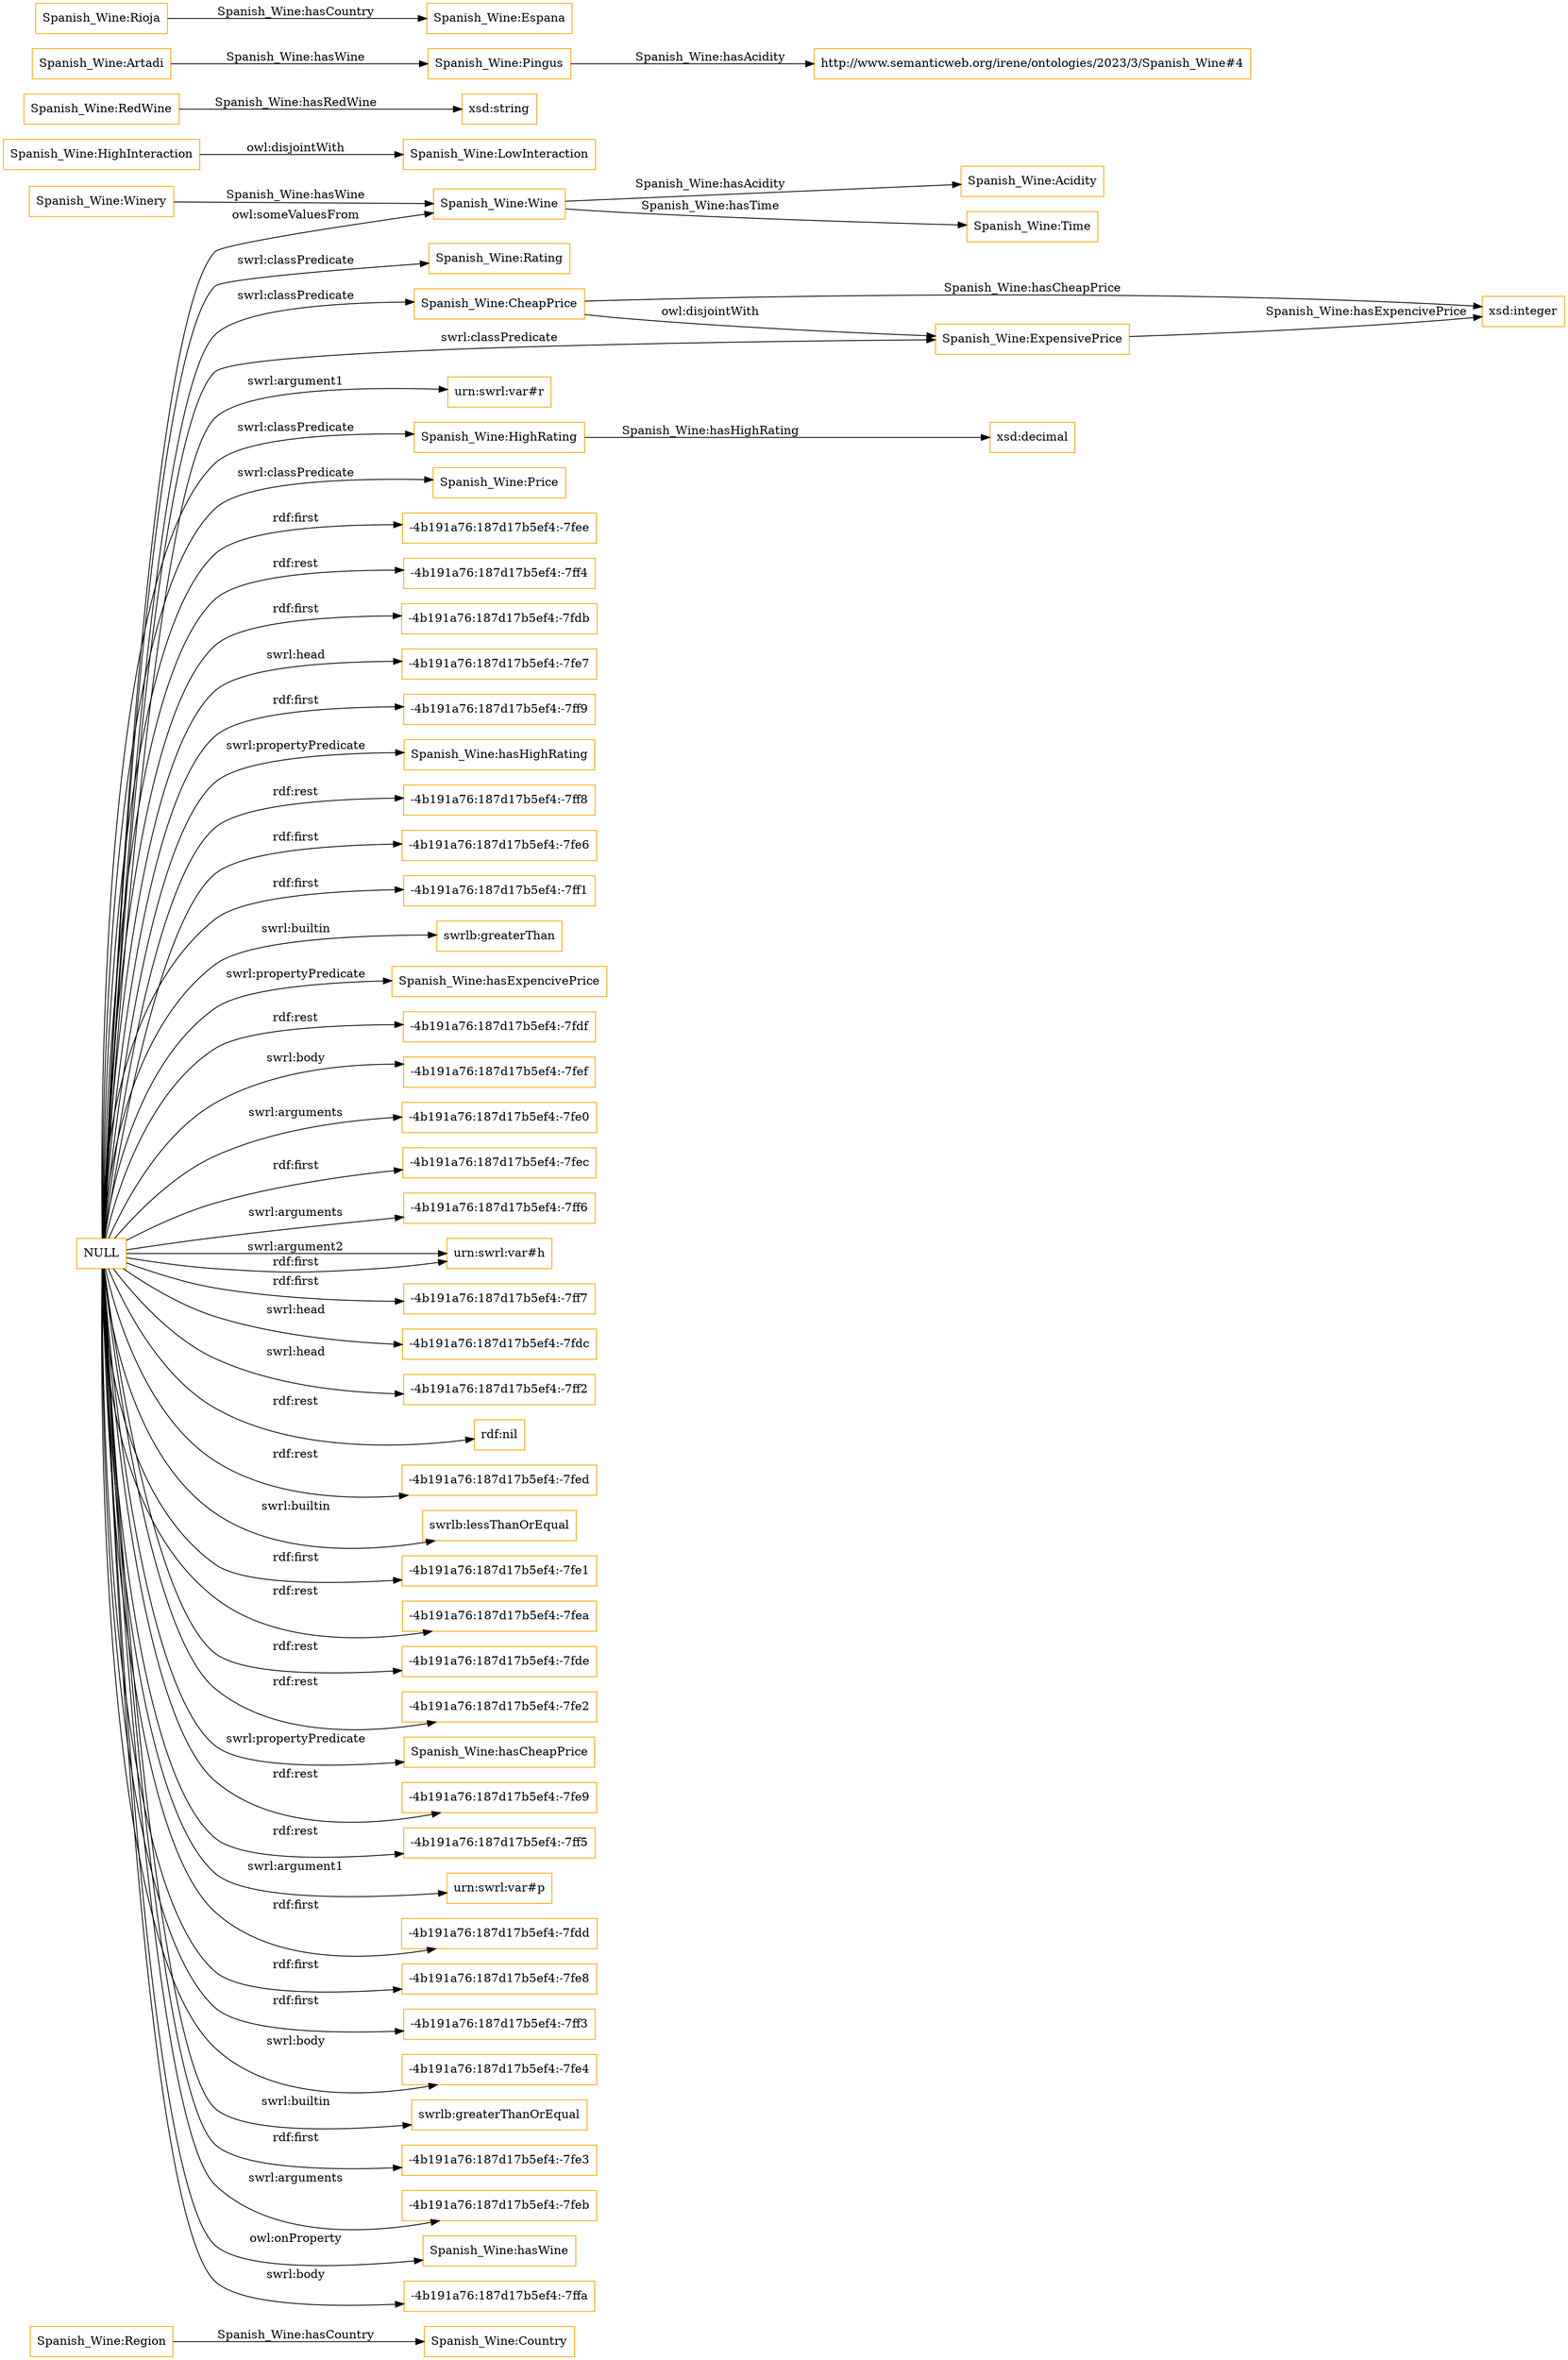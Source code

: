 digraph ar2dtool_diagram { 
rankdir=LR;
size="1501"
node [shape = rectangle, color="orange"]; "Spanish_Wine:Country" "Spanish_Wine:Rating" "Spanish_Wine:LowInteraction" "Spanish_Wine:Acidity" "Spanish_Wine:Winery" "Spanish_Wine:CheapPrice" "Spanish_Wine:Region" "Spanish_Wine:Wine" "Spanish_Wine:ExpensivePrice" "Spanish_Wine:RedWine" "Spanish_Wine:HighRating" "Spanish_Wine:HighInteraction" "Spanish_Wine:Time" "Spanish_Wine:Price" ; /*classes style*/
	"Spanish_Wine:Pingus" -> "http://www.semanticweb.org/irene/ontologies/2023/3/Spanish_Wine#4" [ label = "Spanish_Wine:hasAcidity" ];
	"Spanish_Wine:HighInteraction" -> "Spanish_Wine:LowInteraction" [ label = "owl:disjointWith" ];
	"Spanish_Wine:Rioja" -> "Spanish_Wine:Espana" [ label = "Spanish_Wine:hasCountry" ];
	"NULL" -> "-4b191a76:187d17b5ef4:-7fee" [ label = "rdf:first" ];
	"NULL" -> "-4b191a76:187d17b5ef4:-7ff4" [ label = "rdf:rest" ];
	"NULL" -> "-4b191a76:187d17b5ef4:-7fdb" [ label = "rdf:first" ];
	"NULL" -> "-4b191a76:187d17b5ef4:-7fe7" [ label = "swrl:head" ];
	"NULL" -> "Spanish_Wine:Wine" [ label = "owl:someValuesFrom" ];
	"NULL" -> "-4b191a76:187d17b5ef4:-7ff9" [ label = "rdf:first" ];
	"NULL" -> "Spanish_Wine:hasHighRating" [ label = "swrl:propertyPredicate" ];
	"NULL" -> "-4b191a76:187d17b5ef4:-7ff8" [ label = "rdf:rest" ];
	"NULL" -> "-4b191a76:187d17b5ef4:-7fe6" [ label = "rdf:first" ];
	"NULL" -> "-4b191a76:187d17b5ef4:-7ff1" [ label = "rdf:first" ];
	"NULL" -> "Spanish_Wine:ExpensivePrice" [ label = "swrl:classPredicate" ];
	"NULL" -> "swrlb:greaterThan" [ label = "swrl:builtin" ];
	"NULL" -> "Spanish_Wine:hasExpencivePrice" [ label = "swrl:propertyPredicate" ];
	"NULL" -> "-4b191a76:187d17b5ef4:-7fdf" [ label = "rdf:rest" ];
	"NULL" -> "-4b191a76:187d17b5ef4:-7fef" [ label = "swrl:body" ];
	"NULL" -> "-4b191a76:187d17b5ef4:-7fe0" [ label = "swrl:arguments" ];
	"NULL" -> "-4b191a76:187d17b5ef4:-7fec" [ label = "rdf:first" ];
	"NULL" -> "-4b191a76:187d17b5ef4:-7ff6" [ label = "swrl:arguments" ];
	"NULL" -> "urn:swrl:var#h" [ label = "rdf:first" ];
	"NULL" -> "Spanish_Wine:Rating" [ label = "swrl:classPredicate" ];
	"NULL" -> "-4b191a76:187d17b5ef4:-7ff7" [ label = "rdf:first" ];
	"NULL" -> "-4b191a76:187d17b5ef4:-7fdc" [ label = "swrl:head" ];
	"NULL" -> "-4b191a76:187d17b5ef4:-7ff2" [ label = "swrl:head" ];
	"NULL" -> "urn:swrl:var#h" [ label = "swrl:argument2" ];
	"NULL" -> "rdf:nil" [ label = "rdf:rest" ];
	"NULL" -> "-4b191a76:187d17b5ef4:-7fed" [ label = "rdf:rest" ];
	"NULL" -> "swrlb:lessThanOrEqual" [ label = "swrl:builtin" ];
	"NULL" -> "Spanish_Wine:CheapPrice" [ label = "swrl:classPredicate" ];
	"NULL" -> "-4b191a76:187d17b5ef4:-7fe1" [ label = "rdf:first" ];
	"NULL" -> "-4b191a76:187d17b5ef4:-7fea" [ label = "rdf:rest" ];
	"NULL" -> "-4b191a76:187d17b5ef4:-7fde" [ label = "rdf:rest" ];
	"NULL" -> "-4b191a76:187d17b5ef4:-7fe2" [ label = "rdf:rest" ];
	"NULL" -> "Spanish_Wine:Price" [ label = "swrl:classPredicate" ];
	"NULL" -> "Spanish_Wine:hasCheapPrice" [ label = "swrl:propertyPredicate" ];
	"NULL" -> "-4b191a76:187d17b5ef4:-7fe9" [ label = "rdf:rest" ];
	"NULL" -> "-4b191a76:187d17b5ef4:-7ff5" [ label = "rdf:rest" ];
	"NULL" -> "urn:swrl:var#p" [ label = "swrl:argument1" ];
	"NULL" -> "-4b191a76:187d17b5ef4:-7fdd" [ label = "rdf:first" ];
	"NULL" -> "-4b191a76:187d17b5ef4:-7fe8" [ label = "rdf:first" ];
	"NULL" -> "-4b191a76:187d17b5ef4:-7ff3" [ label = "rdf:first" ];
	"NULL" -> "-4b191a76:187d17b5ef4:-7fe4" [ label = "swrl:body" ];
	"NULL" -> "swrlb:greaterThanOrEqual" [ label = "swrl:builtin" ];
	"NULL" -> "-4b191a76:187d17b5ef4:-7fe3" [ label = "rdf:first" ];
	"NULL" -> "-4b191a76:187d17b5ef4:-7feb" [ label = "swrl:arguments" ];
	"NULL" -> "Spanish_Wine:hasWine" [ label = "owl:onProperty" ];
	"NULL" -> "Spanish_Wine:HighRating" [ label = "swrl:classPredicate" ];
	"NULL" -> "-4b191a76:187d17b5ef4:-7ffa" [ label = "swrl:body" ];
	"NULL" -> "urn:swrl:var#r" [ label = "swrl:argument1" ];
	"Spanish_Wine:Artadi" -> "Spanish_Wine:Pingus" [ label = "Spanish_Wine:hasWine" ];
	"Spanish_Wine:CheapPrice" -> "Spanish_Wine:ExpensivePrice" [ label = "owl:disjointWith" ];
	"Spanish_Wine:HighRating" -> "xsd:decimal" [ label = "Spanish_Wine:hasHighRating" ];
	"Spanish_Wine:ExpensivePrice" -> "xsd:integer" [ label = "Spanish_Wine:hasExpencivePrice" ];
	"Spanish_Wine:Region" -> "Spanish_Wine:Country" [ label = "Spanish_Wine:hasCountry" ];
	"Spanish_Wine:Winery" -> "Spanish_Wine:Wine" [ label = "Spanish_Wine:hasWine" ];
	"Spanish_Wine:Wine" -> "Spanish_Wine:Time" [ label = "Spanish_Wine:hasTime" ];
	"Spanish_Wine:RedWine" -> "xsd:string" [ label = "Spanish_Wine:hasRedWine" ];
	"Spanish_Wine:CheapPrice" -> "xsd:integer" [ label = "Spanish_Wine:hasCheapPrice" ];
	"Spanish_Wine:Wine" -> "Spanish_Wine:Acidity" [ label = "Spanish_Wine:hasAcidity" ];

}

